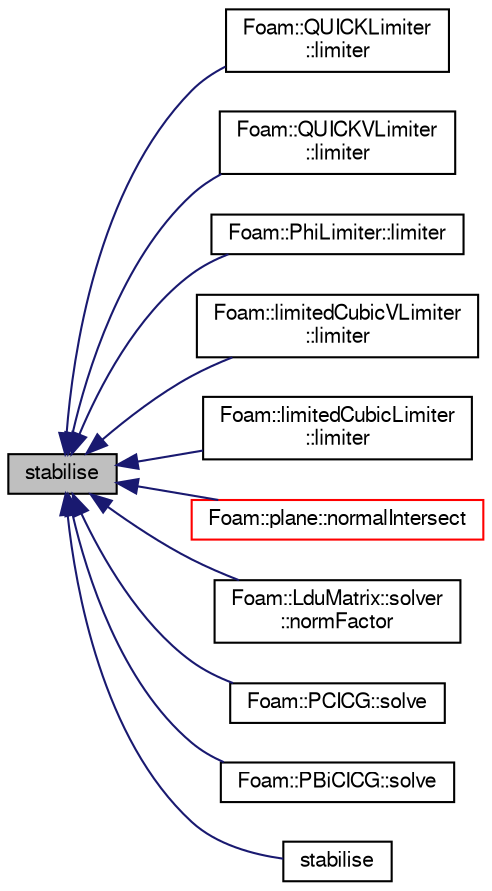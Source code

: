 digraph "stabilise"
{
  bgcolor="transparent";
  edge [fontname="FreeSans",fontsize="10",labelfontname="FreeSans",labelfontsize="10"];
  node [fontname="FreeSans",fontsize="10",shape=record];
  rankdir="LR";
  Node1 [label="stabilise",height=0.2,width=0.4,color="black", fillcolor="grey75", style="filled" fontcolor="black"];
  Node1 -> Node2 [dir="back",color="midnightblue",fontsize="10",style="solid",fontname="FreeSans"];
  Node2 [label="Foam::QUICKLimiter\l::limiter",height=0.2,width=0.4,color="black",URL="$a01994.html#aa84aee3749c316a126b3219a08f862f6"];
  Node1 -> Node3 [dir="back",color="midnightblue",fontsize="10",style="solid",fontname="FreeSans"];
  Node3 [label="Foam::QUICKVLimiter\l::limiter",height=0.2,width=0.4,color="black",URL="$a01995.html#aa84aee3749c316a126b3219a08f862f6"];
  Node1 -> Node4 [dir="back",color="midnightblue",fontsize="10",style="solid",fontname="FreeSans"];
  Node4 [label="Foam::PhiLimiter::limiter",height=0.2,width=0.4,color="black",URL="$a01794.html#aedc61ad78de7f0f003d892a77f6cb429"];
  Node1 -> Node5 [dir="back",color="midnightblue",fontsize="10",style="solid",fontname="FreeSans"];
  Node5 [label="Foam::limitedCubicVLimiter\l::limiter",height=0.2,width=0.4,color="black",URL="$a01280.html#aa84aee3749c316a126b3219a08f862f6"];
  Node1 -> Node6 [dir="back",color="midnightblue",fontsize="10",style="solid",fontname="FreeSans"];
  Node6 [label="Foam::limitedCubicLimiter\l::limiter",height=0.2,width=0.4,color="black",URL="$a01279.html#aa84aee3749c316a126b3219a08f862f6"];
  Node1 -> Node7 [dir="back",color="midnightblue",fontsize="10",style="solid",fontname="FreeSans"];
  Node7 [label="Foam::plane::normalIntersect",height=0.2,width=0.4,color="red",URL="$a01802.html#a79325c1b59a852ad033e69f38bf2ceb8",tooltip="Return cut coefficient for plane and line defined by. "];
  Node1 -> Node8 [dir="back",color="midnightblue",fontsize="10",style="solid",fontname="FreeSans"];
  Node8 [label="Foam::LduMatrix::solver\l::normFactor",height=0.2,width=0.4,color="black",URL="$a02312.html#a0e93bb3b7b4d2396eb15278901a3cb2e",tooltip="Return the matrix norm used to normalise the residual for the. "];
  Node1 -> Node9 [dir="back",color="midnightblue",fontsize="10",style="solid",fontname="FreeSans"];
  Node9 [label="Foam::PCICG::solve",height=0.2,width=0.4,color="black",URL="$a01771.html#a6020d3a68339ab1a050e90633b70ca5a",tooltip="Solve the matrix with this solver. "];
  Node1 -> Node10 [dir="back",color="midnightblue",fontsize="10",style="solid",fontname="FreeSans"];
  Node10 [label="Foam::PBiCICG::solve",height=0.2,width=0.4,color="black",URL="$a01769.html#a6020d3a68339ab1a050e90633b70ca5a",tooltip="Solve the matrix with this solver. "];
  Node1 -> Node11 [dir="back",color="midnightblue",fontsize="10",style="solid",fontname="FreeSans"];
  Node11 [label="stabilise",height=0.2,width=0.4,color="black",URL="$a10237.html#aad840398bfc1f7568110b83229ffad34"];
}
